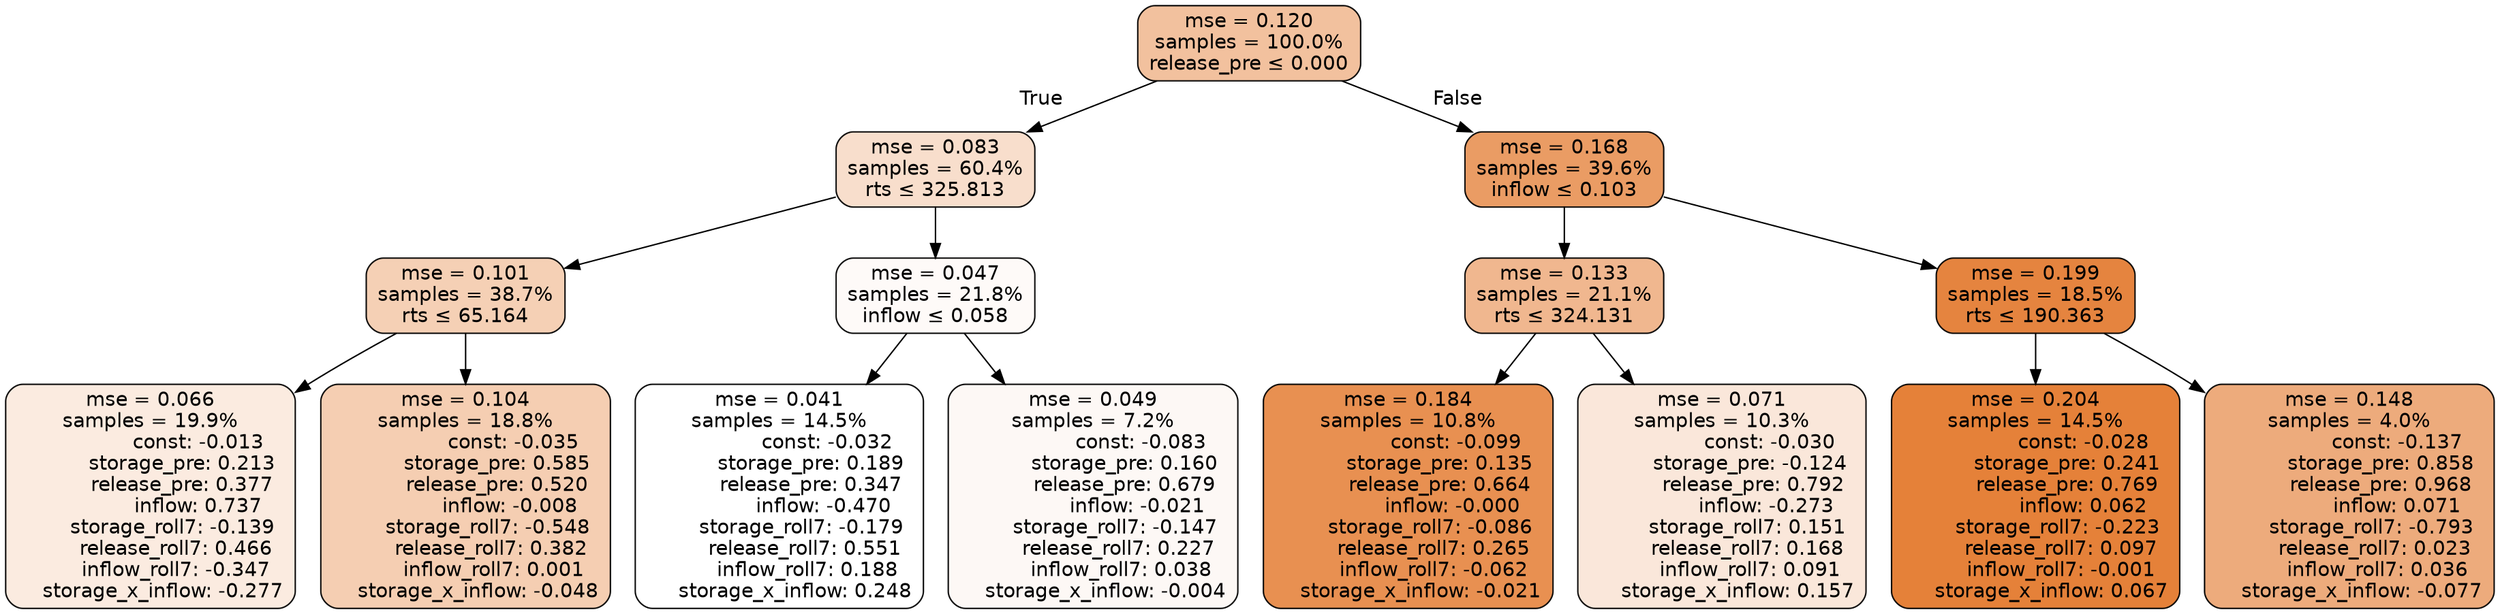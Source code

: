 digraph tree {
bgcolor="transparent"
node [shape=rectangle, style="filled, rounded", color="black", fontname=helvetica] ;
edge [fontname=helvetica] ;
	"0" [label="mse = 0.120
samples = 100.0%
release_pre &le; 0.000", fillcolor="#f2c19e"]
	"1" [label="mse = 0.083
samples = 60.4%
rts &le; 325.813", fillcolor="#f8decc"]
	"2" [label="mse = 0.101
samples = 38.7%
rts &le; 65.164", fillcolor="#f5d0b5"]
	"3" [label="mse = 0.066
samples = 19.9%
               const: -0.013
          storage_pre: 0.213
          release_pre: 0.377
               inflow: 0.737
       storage_roll7: -0.139
        release_roll7: 0.466
        inflow_roll7: -0.347
    storage_x_inflow: -0.277", fillcolor="#fbebe0"]
	"4" [label="mse = 0.104
samples = 18.8%
               const: -0.035
          storage_pre: 0.585
          release_pre: 0.520
              inflow: -0.008
       storage_roll7: -0.548
        release_roll7: 0.382
         inflow_roll7: 0.001
    storage_x_inflow: -0.048", fillcolor="#f5ceb2"]
	"5" [label="mse = 0.047
samples = 21.8%
inflow &le; 0.058", fillcolor="#fefaf8"]
	"6" [label="mse = 0.041
samples = 14.5%
               const: -0.032
          storage_pre: 0.189
          release_pre: 0.347
              inflow: -0.470
       storage_roll7: -0.179
        release_roll7: 0.551
         inflow_roll7: 0.188
     storage_x_inflow: 0.248", fillcolor="#ffffff"]
	"7" [label="mse = 0.049
samples = 7.2%
               const: -0.083
          storage_pre: 0.160
          release_pre: 0.679
              inflow: -0.021
       storage_roll7: -0.147
        release_roll7: 0.227
         inflow_roll7: 0.038
    storage_x_inflow: -0.004", fillcolor="#fdf8f5"]
	"8" [label="mse = 0.168
samples = 39.6%
inflow &le; 0.103", fillcolor="#ea9c64"]
	"9" [label="mse = 0.133
samples = 21.1%
rts &le; 324.131", fillcolor="#f0b78f"]
	"10" [label="mse = 0.184
samples = 10.8%
               const: -0.099
          storage_pre: 0.135
          release_pre: 0.664
              inflow: -0.000
       storage_roll7: -0.086
        release_roll7: 0.265
        inflow_roll7: -0.062
    storage_x_inflow: -0.021", fillcolor="#e89051"]
	"11" [label="mse = 0.071
samples = 10.3%
               const: -0.030
         storage_pre: -0.124
          release_pre: 0.792
              inflow: -0.273
        storage_roll7: 0.151
        release_roll7: 0.168
         inflow_roll7: 0.091
     storage_x_inflow: 0.157", fillcolor="#fae7da"]
	"12" [label="mse = 0.199
samples = 18.5%
rts &le; 190.363", fillcolor="#e5843f"]
	"13" [label="mse = 0.204
samples = 14.5%
               const: -0.028
          storage_pre: 0.241
          release_pre: 0.769
               inflow: 0.062
       storage_roll7: -0.223
        release_roll7: 0.097
        inflow_roll7: -0.001
     storage_x_inflow: 0.067", fillcolor="#e58139"]
	"14" [label="mse = 0.148
samples = 4.0%
               const: -0.137
          storage_pre: 0.858
          release_pre: 0.968
               inflow: 0.071
       storage_roll7: -0.793
        release_roll7: 0.023
         inflow_roll7: 0.036
    storage_x_inflow: -0.077", fillcolor="#edab7c"]

	"0" -> "1" [labeldistance=2.5, labelangle=45, headlabel="True"]
	"1" -> "2"
	"2" -> "3"
	"2" -> "4"
	"1" -> "5"
	"5" -> "6"
	"5" -> "7"
	"0" -> "8" [labeldistance=2.5, labelangle=-45, headlabel="False"]
	"8" -> "9"
	"9" -> "10"
	"9" -> "11"
	"8" -> "12"
	"12" -> "13"
	"12" -> "14"
}